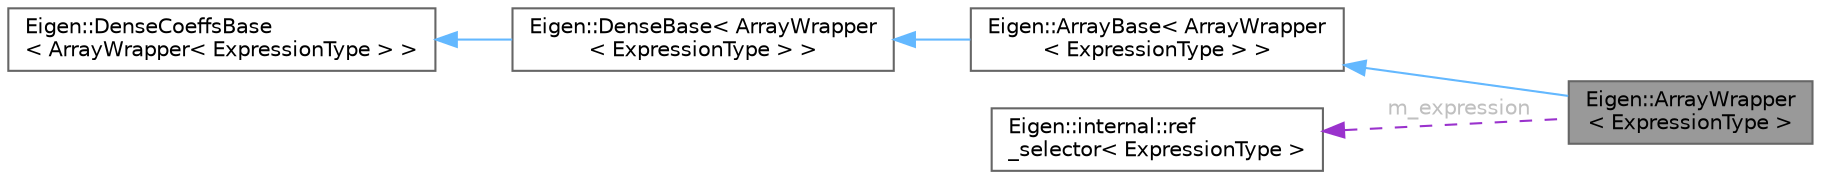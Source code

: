 digraph "Eigen::ArrayWrapper&lt; ExpressionType &gt;"
{
 // LATEX_PDF_SIZE
  bgcolor="transparent";
  edge [fontname=Helvetica,fontsize=10,labelfontname=Helvetica,labelfontsize=10];
  node [fontname=Helvetica,fontsize=10,shape=box,height=0.2,width=0.4];
  rankdir="LR";
  Node1 [id="Node000001",label="Eigen::ArrayWrapper\l\< ExpressionType \>",height=0.2,width=0.4,color="gray40", fillcolor="grey60", style="filled", fontcolor="black",tooltip="Expression of a mathematical vector or matrix as an array object"];
  Node2 -> Node1 [id="edge5_Node000001_Node000002",dir="back",color="steelblue1",style="solid",tooltip=" "];
  Node2 [id="Node000002",label="Eigen::ArrayBase\< ArrayWrapper\l\< ExpressionType \> \>",height=0.2,width=0.4,color="gray40", fillcolor="white", style="filled",URL="$class_eigen_1_1_array_base.html",tooltip=" "];
  Node3 -> Node2 [id="edge6_Node000002_Node000003",dir="back",color="steelblue1",style="solid",tooltip=" "];
  Node3 [id="Node000003",label="Eigen::DenseBase\< ArrayWrapper\l\< ExpressionType \> \>",height=0.2,width=0.4,color="gray40", fillcolor="white", style="filled",URL="$class_eigen_1_1_dense_base.html",tooltip=" "];
  Node4 -> Node3 [id="edge7_Node000003_Node000004",dir="back",color="steelblue1",style="solid",tooltip=" "];
  Node4 [id="Node000004",label="Eigen::DenseCoeffsBase\l\< ArrayWrapper\< ExpressionType \> \>",height=0.2,width=0.4,color="gray40", fillcolor="white", style="filled",URL="$class_eigen_1_1_dense_coeffs_base.html",tooltip=" "];
  Node5 -> Node1 [id="edge8_Node000001_Node000005",dir="back",color="darkorchid3",style="dashed",tooltip=" ",label=" m_expression",fontcolor="grey" ];
  Node5 [id="Node000005",label="Eigen::internal::ref\l_selector\< ExpressionType \>",height=0.2,width=0.4,color="gray40", fillcolor="white", style="filled",URL="$struct_eigen_1_1internal_1_1ref__selector.html",tooltip=" "];
}
